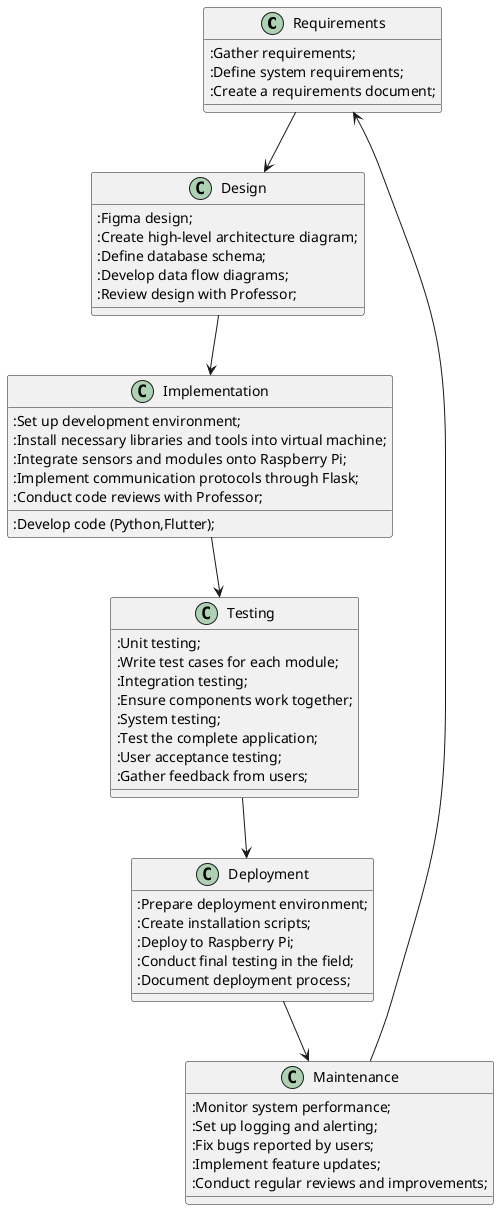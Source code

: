 @startuml
!define RECTANGLE class
skinparam rectangle {
    BackgroundColor #E0E0E0
    BorderColor #000000
}

RECTANGLE Requirements {
    :Gather requirements;
    :Define system requirements;
    :Create a requirements document;
}

RECTANGLE Design {
    :Figma design;
    :Create high-level architecture diagram;
    :Define database schema;
    :Develop data flow diagrams;
    :Review design with Professor;
}

RECTANGLE Implementation {
    :Set up development environment;
    :Install necessary libraries and tools into virtual machine;
    :Develop code (Python,Flutter);
    :Integrate sensors and modules onto Raspberry Pi;
    :Implement communication protocols through Flask;
    :Conduct code reviews with Professor;
}

RECTANGLE Testing {
    :Unit testing;
    :Write test cases for each module;
    :Integration testing;
    :Ensure components work together;
    :System testing;
    :Test the complete application;
    :User acceptance testing;
    :Gather feedback from users;
}

RECTANGLE Deployment {
    :Prepare deployment environment;
    :Create installation scripts;
    :Deploy to Raspberry Pi;
    :Conduct final testing in the field;
    :Document deployment process;
}

RECTANGLE Maintenance {
    :Monitor system performance;
    :Set up logging and alerting;
    :Fix bugs reported by users;
    :Implement feature updates;
    :Conduct regular reviews and improvements;

}

Requirements --> Design
Design --> Implementation
Implementation --> Testing 
Testing --> Deployment 
Deployment --> Maintenance 
Maintenance --> Requirements

@enduml